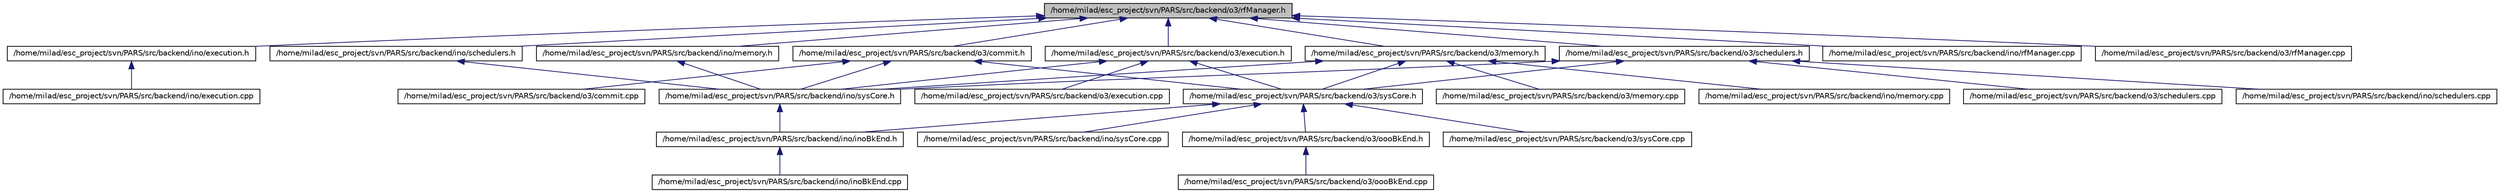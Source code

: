 digraph G
{
  edge [fontname="Helvetica",fontsize="10",labelfontname="Helvetica",labelfontsize="10"];
  node [fontname="Helvetica",fontsize="10",shape=record];
  Node1 [label="/home/milad/esc_project/svn/PARS/src/backend/o3/rfManager.h",height=0.2,width=0.4,color="black", fillcolor="grey75", style="filled" fontcolor="black"];
  Node1 -> Node2 [dir=back,color="midnightblue",fontsize="10",style="solid",fontname="Helvetica"];
  Node2 [label="/home/milad/esc_project/svn/PARS/src/backend/ino/execution.h",height=0.2,width=0.4,color="black", fillcolor="white", style="filled",URL="$ino_2execution_8h.html"];
  Node2 -> Node3 [dir=back,color="midnightblue",fontsize="10",style="solid",fontname="Helvetica"];
  Node3 [label="/home/milad/esc_project/svn/PARS/src/backend/ino/execution.cpp",height=0.2,width=0.4,color="black", fillcolor="white", style="filled",URL="$ino_2execution_8cpp.html"];
  Node1 -> Node4 [dir=back,color="midnightblue",fontsize="10",style="solid",fontname="Helvetica"];
  Node4 [label="/home/milad/esc_project/svn/PARS/src/backend/ino/schedulers.h",height=0.2,width=0.4,color="black", fillcolor="white", style="filled",URL="$ino_2schedulers_8h.html"];
  Node4 -> Node5 [dir=back,color="midnightblue",fontsize="10",style="solid",fontname="Helvetica"];
  Node5 [label="/home/milad/esc_project/svn/PARS/src/backend/ino/sysCore.h",height=0.2,width=0.4,color="black", fillcolor="white", style="filled",URL="$ino_2sysCore_8h.html"];
  Node5 -> Node6 [dir=back,color="midnightblue",fontsize="10",style="solid",fontname="Helvetica"];
  Node6 [label="/home/milad/esc_project/svn/PARS/src/backend/ino/inoBkEnd.h",height=0.2,width=0.4,color="black", fillcolor="white", style="filled",URL="$inoBkEnd_8h.html"];
  Node6 -> Node7 [dir=back,color="midnightblue",fontsize="10",style="solid",fontname="Helvetica"];
  Node7 [label="/home/milad/esc_project/svn/PARS/src/backend/ino/inoBkEnd.cpp",height=0.2,width=0.4,color="black", fillcolor="white", style="filled",URL="$inoBkEnd_8cpp.html"];
  Node1 -> Node8 [dir=back,color="midnightblue",fontsize="10",style="solid",fontname="Helvetica"];
  Node8 [label="/home/milad/esc_project/svn/PARS/src/backend/ino/memory.h",height=0.2,width=0.4,color="black", fillcolor="white", style="filled",URL="$ino_2memory_8h.html"];
  Node8 -> Node5 [dir=back,color="midnightblue",fontsize="10",style="solid",fontname="Helvetica"];
  Node1 -> Node9 [dir=back,color="midnightblue",fontsize="10",style="solid",fontname="Helvetica"];
  Node9 [label="/home/milad/esc_project/svn/PARS/src/backend/ino/rfManager.cpp",height=0.2,width=0.4,color="black", fillcolor="white", style="filled",URL="$ino_2rfManager_8cpp.html"];
  Node1 -> Node10 [dir=back,color="midnightblue",fontsize="10",style="solid",fontname="Helvetica"];
  Node10 [label="/home/milad/esc_project/svn/PARS/src/backend/o3/commit.h",height=0.2,width=0.4,color="black", fillcolor="white", style="filled",URL="$o3_2commit_8h.html"];
  Node10 -> Node5 [dir=back,color="midnightblue",fontsize="10",style="solid",fontname="Helvetica"];
  Node10 -> Node11 [dir=back,color="midnightblue",fontsize="10",style="solid",fontname="Helvetica"];
  Node11 [label="/home/milad/esc_project/svn/PARS/src/backend/o3/commit.cpp",height=0.2,width=0.4,color="black", fillcolor="white", style="filled",URL="$o3_2commit_8cpp.html"];
  Node10 -> Node12 [dir=back,color="midnightblue",fontsize="10",style="solid",fontname="Helvetica"];
  Node12 [label="/home/milad/esc_project/svn/PARS/src/backend/o3/sysCore.h",height=0.2,width=0.4,color="black", fillcolor="white", style="filled",URL="$o3_2sysCore_8h.html"];
  Node12 -> Node6 [dir=back,color="midnightblue",fontsize="10",style="solid",fontname="Helvetica"];
  Node12 -> Node13 [dir=back,color="midnightblue",fontsize="10",style="solid",fontname="Helvetica"];
  Node13 [label="/home/milad/esc_project/svn/PARS/src/backend/ino/sysCore.cpp",height=0.2,width=0.4,color="black", fillcolor="white", style="filled",URL="$ino_2sysCore_8cpp.html"];
  Node12 -> Node14 [dir=back,color="midnightblue",fontsize="10",style="solid",fontname="Helvetica"];
  Node14 [label="/home/milad/esc_project/svn/PARS/src/backend/o3/oooBkEnd.h",height=0.2,width=0.4,color="black", fillcolor="white", style="filled",URL="$oooBkEnd_8h.html"];
  Node14 -> Node15 [dir=back,color="midnightblue",fontsize="10",style="solid",fontname="Helvetica"];
  Node15 [label="/home/milad/esc_project/svn/PARS/src/backend/o3/oooBkEnd.cpp",height=0.2,width=0.4,color="black", fillcolor="white", style="filled",URL="$oooBkEnd_8cpp.html"];
  Node12 -> Node16 [dir=back,color="midnightblue",fontsize="10",style="solid",fontname="Helvetica"];
  Node16 [label="/home/milad/esc_project/svn/PARS/src/backend/o3/sysCore.cpp",height=0.2,width=0.4,color="black", fillcolor="white", style="filled",URL="$o3_2sysCore_8cpp.html"];
  Node1 -> Node17 [dir=back,color="midnightblue",fontsize="10",style="solid",fontname="Helvetica"];
  Node17 [label="/home/milad/esc_project/svn/PARS/src/backend/o3/execution.h",height=0.2,width=0.4,color="black", fillcolor="white", style="filled",URL="$o3_2execution_8h.html"];
  Node17 -> Node5 [dir=back,color="midnightblue",fontsize="10",style="solid",fontname="Helvetica"];
  Node17 -> Node18 [dir=back,color="midnightblue",fontsize="10",style="solid",fontname="Helvetica"];
  Node18 [label="/home/milad/esc_project/svn/PARS/src/backend/o3/execution.cpp",height=0.2,width=0.4,color="black", fillcolor="white", style="filled",URL="$o3_2execution_8cpp.html"];
  Node17 -> Node12 [dir=back,color="midnightblue",fontsize="10",style="solid",fontname="Helvetica"];
  Node1 -> Node19 [dir=back,color="midnightblue",fontsize="10",style="solid",fontname="Helvetica"];
  Node19 [label="/home/milad/esc_project/svn/PARS/src/backend/o3/memory.h",height=0.2,width=0.4,color="black", fillcolor="white", style="filled",URL="$o3_2memory_8h.html"];
  Node19 -> Node20 [dir=back,color="midnightblue",fontsize="10",style="solid",fontname="Helvetica"];
  Node20 [label="/home/milad/esc_project/svn/PARS/src/backend/ino/memory.cpp",height=0.2,width=0.4,color="black", fillcolor="white", style="filled",URL="$ino_2memory_8cpp.html"];
  Node19 -> Node5 [dir=back,color="midnightblue",fontsize="10",style="solid",fontname="Helvetica"];
  Node19 -> Node21 [dir=back,color="midnightblue",fontsize="10",style="solid",fontname="Helvetica"];
  Node21 [label="/home/milad/esc_project/svn/PARS/src/backend/o3/memory.cpp",height=0.2,width=0.4,color="black", fillcolor="white", style="filled",URL="$o3_2memory_8cpp.html"];
  Node19 -> Node12 [dir=back,color="midnightblue",fontsize="10",style="solid",fontname="Helvetica"];
  Node1 -> Node22 [dir=back,color="midnightblue",fontsize="10",style="solid",fontname="Helvetica"];
  Node22 [label="/home/milad/esc_project/svn/PARS/src/backend/o3/schedulers.h",height=0.2,width=0.4,color="black", fillcolor="white", style="filled",URL="$o3_2schedulers_8h.html"];
  Node22 -> Node23 [dir=back,color="midnightblue",fontsize="10",style="solid",fontname="Helvetica"];
  Node23 [label="/home/milad/esc_project/svn/PARS/src/backend/ino/schedulers.cpp",height=0.2,width=0.4,color="black", fillcolor="white", style="filled",URL="$ino_2schedulers_8cpp.html"];
  Node22 -> Node5 [dir=back,color="midnightblue",fontsize="10",style="solid",fontname="Helvetica"];
  Node22 -> Node12 [dir=back,color="midnightblue",fontsize="10",style="solid",fontname="Helvetica"];
  Node22 -> Node24 [dir=back,color="midnightblue",fontsize="10",style="solid",fontname="Helvetica"];
  Node24 [label="/home/milad/esc_project/svn/PARS/src/backend/o3/schedulers.cpp",height=0.2,width=0.4,color="black", fillcolor="white", style="filled",URL="$o3_2schedulers_8cpp.html"];
  Node1 -> Node25 [dir=back,color="midnightblue",fontsize="10",style="solid",fontname="Helvetica"];
  Node25 [label="/home/milad/esc_project/svn/PARS/src/backend/o3/rfManager.cpp",height=0.2,width=0.4,color="black", fillcolor="white", style="filled",URL="$o3_2rfManager_8cpp.html"];
}
